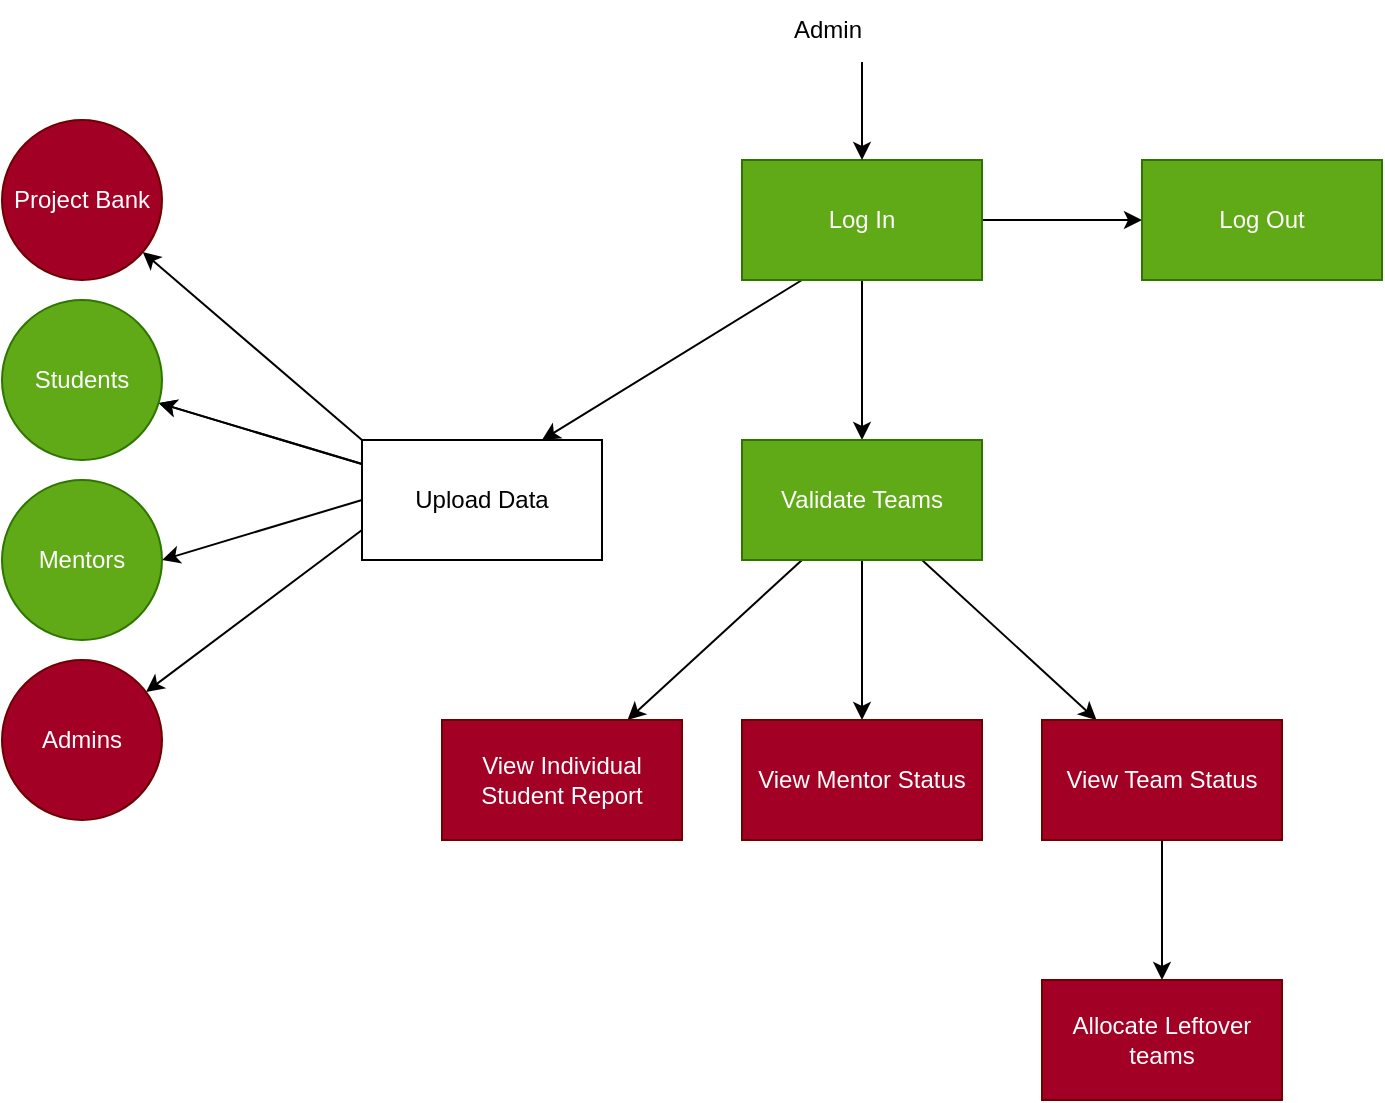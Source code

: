 <mxfile>
    <diagram id="tYRNHGxxFRQbBg68pqsp" name="Page-1">
        <mxGraphModel dx="1916" dy="937" grid="1" gridSize="10" guides="1" tooltips="1" connect="1" arrows="1" fold="1" page="1" pageScale="1" pageWidth="850" pageHeight="1100" math="0" shadow="0">
            <root>
                <mxCell id="0"/>
                <mxCell id="1" parent="0"/>
                <mxCell id="2" value="Admin" style="text;strokeColor=none;fillColor=none;align=left;verticalAlign=middle;spacingLeft=4;spacingRight=4;overflow=hidden;points=[[0,0.5],[1,0.5]];portConstraint=eastwest;rotatable=0;whiteSpace=wrap;html=1;" vertex="1" parent="1">
                    <mxGeometry x="370" y="30" width="80" height="30" as="geometry"/>
                </mxCell>
                <mxCell id="6" value="" style="edgeStyle=none;html=1;" edge="1" parent="1" source="3" target="5">
                    <mxGeometry relative="1" as="geometry"/>
                </mxCell>
                <mxCell id="8" value="" style="edgeStyle=none;html=1;" edge="1" parent="1" source="3" target="7">
                    <mxGeometry relative="1" as="geometry"/>
                </mxCell>
                <mxCell id="19" style="edgeStyle=none;html=1;exitX=0.25;exitY=1;exitDx=0;exitDy=0;entryX=0.75;entryY=0;entryDx=0;entryDy=0;" edge="1" parent="1" source="3" target="11">
                    <mxGeometry relative="1" as="geometry"/>
                </mxCell>
                <mxCell id="3" value="Log In" style="rounded=0;whiteSpace=wrap;html=1;fillColor=#60a917;fontColor=#ffffff;strokeColor=#2D7600;" vertex="1" parent="1">
                    <mxGeometry x="350" y="110" width="120" height="60" as="geometry"/>
                </mxCell>
                <mxCell id="4" value="" style="endArrow=classic;html=1;entryX=0.5;entryY=0;entryDx=0;entryDy=0;exitX=0.5;exitY=1.033;exitDx=0;exitDy=0;exitPerimeter=0;" edge="1" parent="1" source="2" target="3">
                    <mxGeometry width="50" height="50" relative="1" as="geometry">
                        <mxPoint x="395" y="310" as="sourcePoint"/>
                        <mxPoint x="445" y="260" as="targetPoint"/>
                    </mxGeometry>
                </mxCell>
                <mxCell id="5" value="Log Out" style="rounded=0;whiteSpace=wrap;html=1;fillColor=#60a917;fontColor=#ffffff;strokeColor=#2D7600;" vertex="1" parent="1">
                    <mxGeometry x="550" y="110" width="120" height="60" as="geometry"/>
                </mxCell>
                <mxCell id="10" value="" style="edgeStyle=none;html=1;" edge="1" parent="1" source="7" target="9">
                    <mxGeometry relative="1" as="geometry"/>
                </mxCell>
                <mxCell id="22" style="edgeStyle=none;html=1;exitX=0.75;exitY=1;exitDx=0;exitDy=0;" edge="1" parent="1" source="7" target="23">
                    <mxGeometry relative="1" as="geometry">
                        <mxPoint x="530" y="390" as="targetPoint"/>
                    </mxGeometry>
                </mxCell>
                <mxCell id="24" style="edgeStyle=none;html=1;exitX=0.25;exitY=1;exitDx=0;exitDy=0;" edge="1" parent="1" source="7" target="25">
                    <mxGeometry relative="1" as="geometry">
                        <mxPoint x="270" y="400" as="targetPoint"/>
                    </mxGeometry>
                </mxCell>
                <mxCell id="7" value="Validate Teams" style="rounded=0;whiteSpace=wrap;html=1;fillColor=#60a917;fontColor=#ffffff;strokeColor=#2D7600;" vertex="1" parent="1">
                    <mxGeometry x="350" y="250" width="120" height="60" as="geometry"/>
                </mxCell>
                <mxCell id="27" value="" style="edgeStyle=none;html=1;exitX=0.5;exitY=1;exitDx=0;exitDy=0;" edge="1" parent="1" source="23" target="26">
                    <mxGeometry relative="1" as="geometry"/>
                </mxCell>
                <mxCell id="9" value="View Mentor Status" style="whiteSpace=wrap;html=1;rounded=0;fillColor=#a20025;fontColor=#ffffff;strokeColor=#6F0000;" vertex="1" parent="1">
                    <mxGeometry x="350" y="390" width="120" height="60" as="geometry"/>
                </mxCell>
                <mxCell id="13" value="" style="edgeStyle=none;html=1;" edge="1" parent="1" source="11" target="12">
                    <mxGeometry relative="1" as="geometry"/>
                </mxCell>
                <mxCell id="14" value="" style="edgeStyle=none;html=1;" edge="1" parent="1" source="11" target="12">
                    <mxGeometry relative="1" as="geometry"/>
                </mxCell>
                <mxCell id="16" style="edgeStyle=none;html=1;exitX=0;exitY=0.5;exitDx=0;exitDy=0;entryX=1;entryY=0.5;entryDx=0;entryDy=0;" edge="1" parent="1" source="11" target="15">
                    <mxGeometry relative="1" as="geometry"/>
                </mxCell>
                <mxCell id="17" style="edgeStyle=none;html=1;exitX=0;exitY=0.75;exitDx=0;exitDy=0;" edge="1" parent="1" source="11" target="18">
                    <mxGeometry relative="1" as="geometry">
                        <mxPoint x="70" y="390" as="targetPoint"/>
                    </mxGeometry>
                </mxCell>
                <mxCell id="20" style="edgeStyle=none;html=1;exitX=0;exitY=0;exitDx=0;exitDy=0;" edge="1" parent="1" source="11" target="21">
                    <mxGeometry relative="1" as="geometry">
                        <mxPoint x="60" y="160" as="targetPoint"/>
                    </mxGeometry>
                </mxCell>
                <mxCell id="11" value="Upload Data" style="rounded=0;whiteSpace=wrap;html=1;" vertex="1" parent="1">
                    <mxGeometry x="160" y="250" width="120" height="60" as="geometry"/>
                </mxCell>
                <mxCell id="12" value="Students" style="ellipse;whiteSpace=wrap;html=1;rounded=0;fillColor=#60a917;fontColor=#ffffff;strokeColor=#2D7600;" vertex="1" parent="1">
                    <mxGeometry x="-20" y="180" width="80" height="80" as="geometry"/>
                </mxCell>
                <mxCell id="15" value="Mentors" style="ellipse;whiteSpace=wrap;html=1;fillColor=#60a917;fontColor=#ffffff;strokeColor=#2D7600;" vertex="1" parent="1">
                    <mxGeometry x="-20" y="270" width="80" height="80" as="geometry"/>
                </mxCell>
                <mxCell id="18" value="Admins" style="ellipse;whiteSpace=wrap;html=1;aspect=fixed;fillColor=#a20025;fontColor=#ffffff;strokeColor=#6F0000;" vertex="1" parent="1">
                    <mxGeometry x="-20" y="360" width="80" height="80" as="geometry"/>
                </mxCell>
                <mxCell id="21" value="Project Bank" style="ellipse;whiteSpace=wrap;html=1;aspect=fixed;fillColor=#a20025;fontColor=#ffffff;strokeColor=#6F0000;" vertex="1" parent="1">
                    <mxGeometry x="-20" y="90" width="80" height="80" as="geometry"/>
                </mxCell>
                <mxCell id="23" value="View Team Status" style="rounded=0;whiteSpace=wrap;html=1;fillColor=#a20025;fontColor=#ffffff;strokeColor=#6F0000;" vertex="1" parent="1">
                    <mxGeometry x="500" y="390" width="120" height="60" as="geometry"/>
                </mxCell>
                <mxCell id="25" value="View Individual Student Report" style="rounded=0;whiteSpace=wrap;html=1;fillColor=#a20025;fontColor=#ffffff;strokeColor=#6F0000;" vertex="1" parent="1">
                    <mxGeometry x="200" y="390" width="120" height="60" as="geometry"/>
                </mxCell>
                <mxCell id="26" value="Allocate Leftover teams" style="whiteSpace=wrap;html=1;fillColor=#a20025;strokeColor=#6F0000;fontColor=#ffffff;rounded=0;" vertex="1" parent="1">
                    <mxGeometry x="500" y="520" width="120" height="60" as="geometry"/>
                </mxCell>
            </root>
        </mxGraphModel>
    </diagram>
</mxfile>